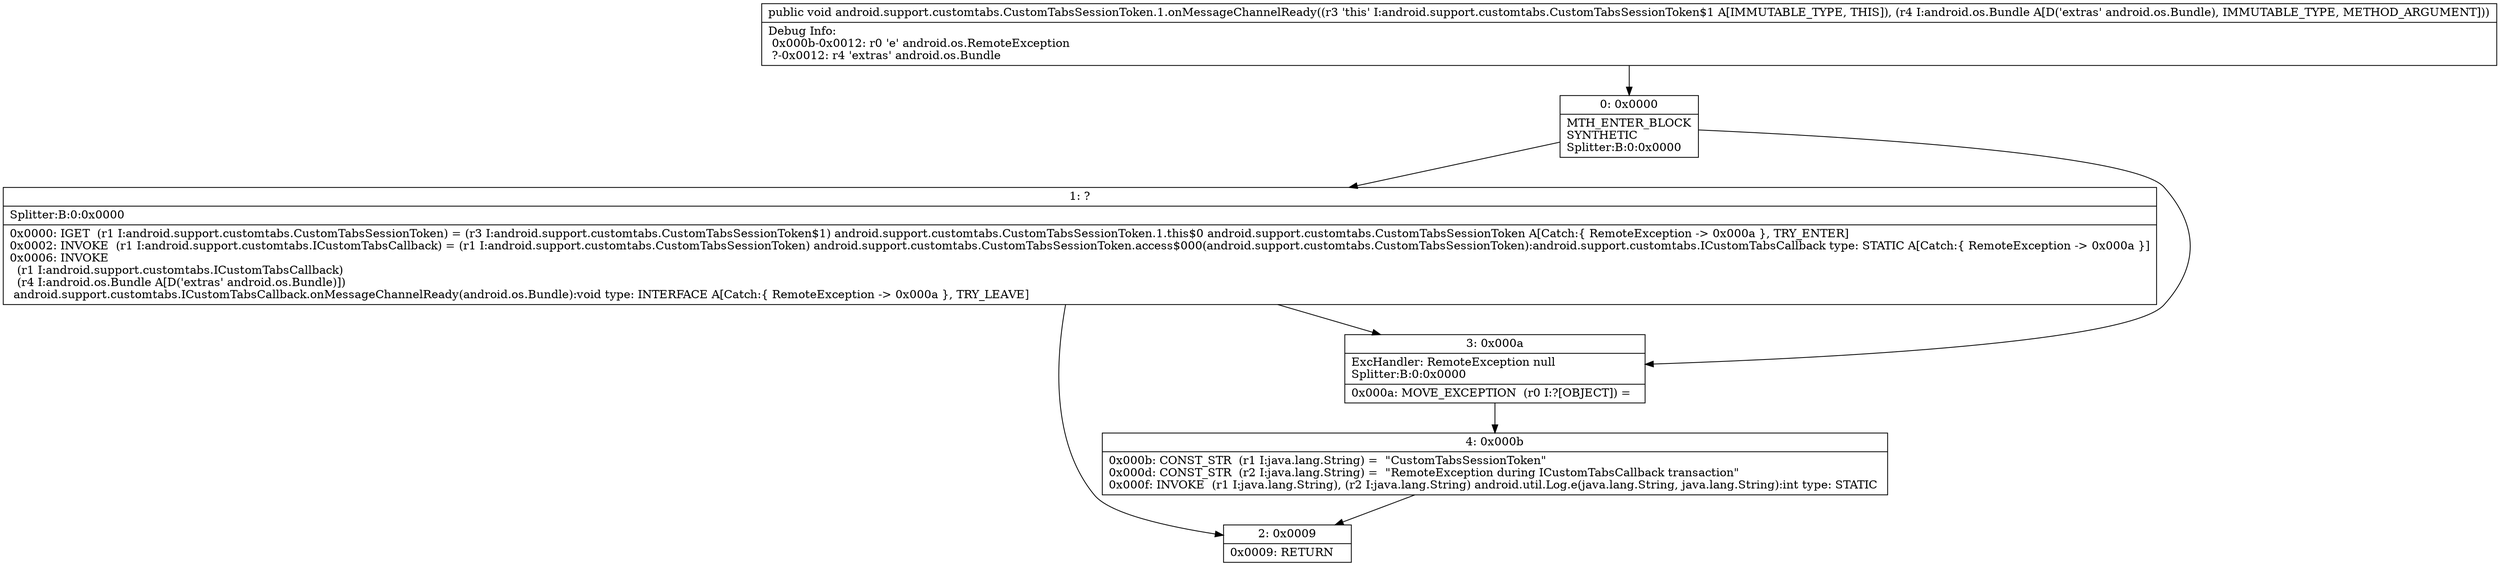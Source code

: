 digraph "CFG forandroid.support.customtabs.CustomTabsSessionToken.1.onMessageChannelReady(Landroid\/os\/Bundle;)V" {
Node_0 [shape=record,label="{0\:\ 0x0000|MTH_ENTER_BLOCK\lSYNTHETIC\lSplitter:B:0:0x0000\l}"];
Node_1 [shape=record,label="{1\:\ ?|Splitter:B:0:0x0000\l|0x0000: IGET  (r1 I:android.support.customtabs.CustomTabsSessionToken) = (r3 I:android.support.customtabs.CustomTabsSessionToken$1) android.support.customtabs.CustomTabsSessionToken.1.this$0 android.support.customtabs.CustomTabsSessionToken A[Catch:\{ RemoteException \-\> 0x000a \}, TRY_ENTER]\l0x0002: INVOKE  (r1 I:android.support.customtabs.ICustomTabsCallback) = (r1 I:android.support.customtabs.CustomTabsSessionToken) android.support.customtabs.CustomTabsSessionToken.access$000(android.support.customtabs.CustomTabsSessionToken):android.support.customtabs.ICustomTabsCallback type: STATIC A[Catch:\{ RemoteException \-\> 0x000a \}]\l0x0006: INVOKE  \l  (r1 I:android.support.customtabs.ICustomTabsCallback)\l  (r4 I:android.os.Bundle A[D('extras' android.os.Bundle)])\l android.support.customtabs.ICustomTabsCallback.onMessageChannelReady(android.os.Bundle):void type: INTERFACE A[Catch:\{ RemoteException \-\> 0x000a \}, TRY_LEAVE]\l}"];
Node_2 [shape=record,label="{2\:\ 0x0009|0x0009: RETURN   \l}"];
Node_3 [shape=record,label="{3\:\ 0x000a|ExcHandler: RemoteException null\lSplitter:B:0:0x0000\l|0x000a: MOVE_EXCEPTION  (r0 I:?[OBJECT]) =  \l}"];
Node_4 [shape=record,label="{4\:\ 0x000b|0x000b: CONST_STR  (r1 I:java.lang.String) =  \"CustomTabsSessionToken\" \l0x000d: CONST_STR  (r2 I:java.lang.String) =  \"RemoteException during ICustomTabsCallback transaction\" \l0x000f: INVOKE  (r1 I:java.lang.String), (r2 I:java.lang.String) android.util.Log.e(java.lang.String, java.lang.String):int type: STATIC \l}"];
MethodNode[shape=record,label="{public void android.support.customtabs.CustomTabsSessionToken.1.onMessageChannelReady((r3 'this' I:android.support.customtabs.CustomTabsSessionToken$1 A[IMMUTABLE_TYPE, THIS]), (r4 I:android.os.Bundle A[D('extras' android.os.Bundle), IMMUTABLE_TYPE, METHOD_ARGUMENT]))  | Debug Info:\l  0x000b\-0x0012: r0 'e' android.os.RemoteException\l  ?\-0x0012: r4 'extras' android.os.Bundle\l}"];
MethodNode -> Node_0;
Node_0 -> Node_1;
Node_0 -> Node_3;
Node_1 -> Node_2;
Node_1 -> Node_3;
Node_3 -> Node_4;
Node_4 -> Node_2;
}

